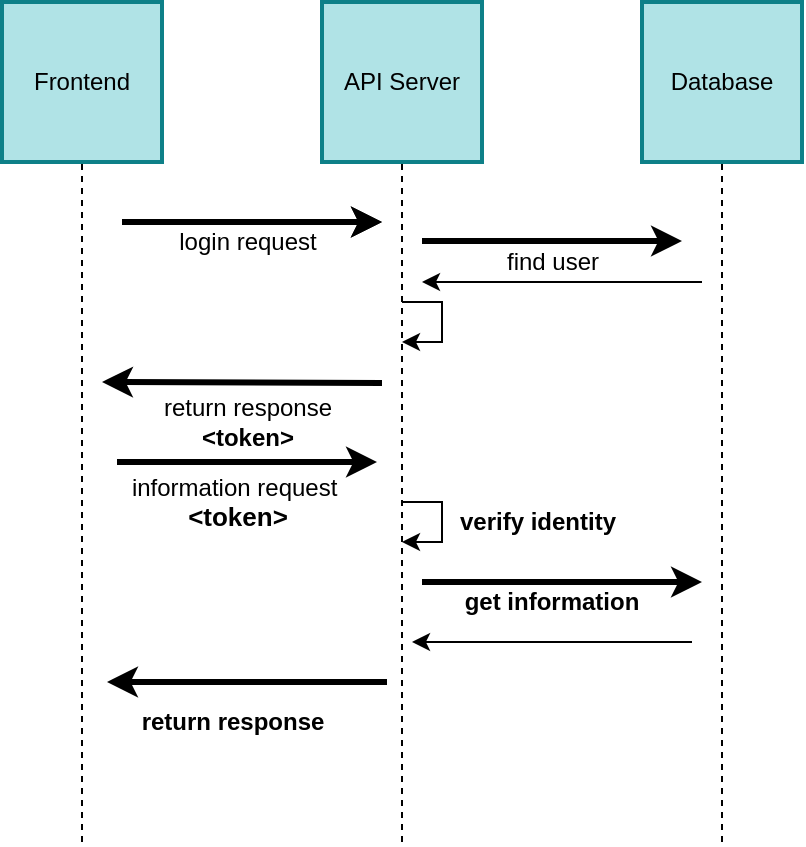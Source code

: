 <mxfile version="20.0.4" type="device"><diagram id="urbhT8yTSUt_1gHe-UaC" name="Page-1"><mxGraphModel dx="1038" dy="579" grid="1" gridSize="10" guides="1" tooltips="1" connect="1" arrows="1" fold="1" page="1" pageScale="1" pageWidth="1654" pageHeight="1169" math="0" shadow="0"><root><mxCell id="0"/><mxCell id="1" parent="0"/><mxCell id="6pAtU6z6XmrkB2Y72K_e-2" value="API Server" style="whiteSpace=wrap;html=1;aspect=fixed;strokeWidth=2;fillColor=#b0e3e6;strokeColor=#0e8088;" parent="1" vertex="1"><mxGeometry x="560" y="140" width="80" height="80" as="geometry"/></mxCell><mxCell id="6pAtU6z6XmrkB2Y72K_e-3" value="Frontend" style="whiteSpace=wrap;html=1;aspect=fixed;fillColor=#b0e3e6;strokeColor=#0e8088;strokeWidth=2;" parent="1" vertex="1"><mxGeometry x="400" y="140" width="80" height="80" as="geometry"/></mxCell><mxCell id="6pAtU6z6XmrkB2Y72K_e-4" value="Database" style="whiteSpace=wrap;html=1;aspect=fixed;fillColor=#b0e3e6;strokeColor=#0e8088;strokeWidth=2;" parent="1" vertex="1"><mxGeometry x="720" y="140" width="80" height="80" as="geometry"/></mxCell><mxCell id="6pAtU6z6XmrkB2Y72K_e-5" value="" style="endArrow=none;dashed=1;html=1;rounded=0;entryX=0.5;entryY=1;entryDx=0;entryDy=0;" parent="1" target="6pAtU6z6XmrkB2Y72K_e-3" edge="1"><mxGeometry width="50" height="50" relative="1" as="geometry"><mxPoint x="440" y="560" as="sourcePoint"/><mxPoint x="550" y="290" as="targetPoint"/></mxGeometry></mxCell><mxCell id="6pAtU6z6XmrkB2Y72K_e-6" value="" style="endArrow=none;dashed=1;html=1;rounded=0;entryX=0.5;entryY=1;entryDx=0;entryDy=0;" parent="1" target="6pAtU6z6XmrkB2Y72K_e-4" edge="1"><mxGeometry width="50" height="50" relative="1" as="geometry"><mxPoint x="760" y="560" as="sourcePoint"/><mxPoint x="450" y="230" as="targetPoint"/></mxGeometry></mxCell><mxCell id="6pAtU6z6XmrkB2Y72K_e-7" value="" style="endArrow=none;dashed=1;html=1;rounded=0;entryX=0.5;entryY=1;entryDx=0;entryDy=0;" parent="1" target="6pAtU6z6XmrkB2Y72K_e-2" edge="1"><mxGeometry width="50" height="50" relative="1" as="geometry"><mxPoint x="600" y="560" as="sourcePoint"/><mxPoint x="460" y="240" as="targetPoint"/></mxGeometry></mxCell><mxCell id="6pAtU6z6XmrkB2Y72K_e-11" value="" style="endArrow=classic;html=1;rounded=0;strokeWidth=3;" parent="1" edge="1"><mxGeometry width="50" height="50" relative="1" as="geometry"><mxPoint x="590" y="330.5" as="sourcePoint"/><mxPoint x="450" y="330" as="targetPoint"/><Array as="points"/></mxGeometry></mxCell><mxCell id="6pAtU6z6XmrkB2Y72K_e-12" value="" style="endArrow=classic;html=1;rounded=0;strokeWidth=3;" parent="1" edge="1"><mxGeometry width="50" height="50" relative="1" as="geometry"><mxPoint x="610" y="430" as="sourcePoint"/><mxPoint x="750" y="430" as="targetPoint"/><Array as="points"><mxPoint x="670" y="430"/></Array></mxGeometry></mxCell><mxCell id="6pAtU6z6XmrkB2Y72K_e-17" value="" style="endArrow=classic;html=1;rounded=0;strokeWidth=3;" parent="1" edge="1"><mxGeometry width="50" height="50" relative="1" as="geometry"><mxPoint x="460" y="250" as="sourcePoint"/><mxPoint x="590" y="250" as="targetPoint"/></mxGeometry></mxCell><mxCell id="6pAtU6z6XmrkB2Y72K_e-21" value="&lt;b&gt;return response&lt;/b&gt;" style="text;html=1;strokeColor=none;fillColor=none;align=center;verticalAlign=middle;whiteSpace=wrap;rounded=0;" parent="1" vertex="1"><mxGeometry x="452.5" y="490" width="125" height="20" as="geometry"/></mxCell><mxCell id="6pAtU6z6XmrkB2Y72K_e-51" value="return response&lt;br&gt;&lt;b&gt;&amp;lt;token&amp;gt;&lt;/b&gt;" style="text;html=1;strokeColor=none;fillColor=none;align=center;verticalAlign=middle;whiteSpace=wrap;rounded=0;" parent="1" vertex="1"><mxGeometry x="467.5" y="340" width="110" height="20" as="geometry"/></mxCell><mxCell id="6pAtU6z6XmrkB2Y72K_e-53" value="&lt;b&gt;verify identity&lt;/b&gt;" style="text;html=1;strokeColor=none;fillColor=none;align=center;verticalAlign=middle;whiteSpace=wrap;rounded=0;" parent="1" vertex="1"><mxGeometry x="617.5" y="390" width="100" height="20" as="geometry"/></mxCell><mxCell id="2Y_9NZjCTBM4OBxkGJHw-4" value="" style="endArrow=classic;html=1;rounded=0;strokeWidth=1;" parent="1" edge="1"><mxGeometry width="50" height="50" relative="1" as="geometry"><mxPoint x="745" y="460" as="sourcePoint"/><mxPoint x="605" y="460" as="targetPoint"/><Array as="points"><mxPoint x="675" y="460"/></Array></mxGeometry></mxCell><mxCell id="2Y_9NZjCTBM4OBxkGJHw-6" value="" style="endArrow=classic;html=1;rounded=0;strokeWidth=3;" parent="1" edge="1"><mxGeometry width="50" height="50" relative="1" as="geometry"><mxPoint x="592.5" y="480" as="sourcePoint"/><mxPoint x="452.5" y="480" as="targetPoint"/></mxGeometry></mxCell><mxCell id="2Y_9NZjCTBM4OBxkGJHw-7" value="" style="endArrow=classic;html=1;rounded=0;strokeWidth=3;" parent="1" edge="1"><mxGeometry width="50" height="50" relative="1" as="geometry"><mxPoint x="457.5" y="370" as="sourcePoint"/><mxPoint x="587.5" y="370" as="targetPoint"/></mxGeometry></mxCell><mxCell id="2Y_9NZjCTBM4OBxkGJHw-9" value="information request&lt;b&gt;&amp;nbsp;&lt;/b&gt;&lt;br&gt;&lt;b&gt;&lt;font style=&quot;font-size: 13px;&quot;&gt;&amp;lt;token&amp;gt;&lt;/font&gt;&lt;/b&gt;" style="text;html=1;strokeColor=none;fillColor=none;align=center;verticalAlign=middle;whiteSpace=wrap;rounded=0;" parent="1" vertex="1"><mxGeometry x="457.5" y="380" width="120" height="20" as="geometry"/></mxCell><mxCell id="2Y_9NZjCTBM4OBxkGJHw-11" value="" style="endArrow=classic;html=1;rounded=0;" parent="1" edge="1"><mxGeometry width="50" height="50" relative="1" as="geometry"><mxPoint x="600" y="390" as="sourcePoint"/><mxPoint x="600" y="410" as="targetPoint"/><Array as="points"><mxPoint x="620" y="390"/><mxPoint x="620" y="410"/></Array></mxGeometry></mxCell><mxCell id="2Y_9NZjCTBM4OBxkGJHw-12" value="&lt;b&gt;get information&lt;/b&gt;" style="text;html=1;strokeColor=none;fillColor=none;align=center;verticalAlign=middle;whiteSpace=wrap;rounded=0;" parent="1" vertex="1"><mxGeometry x="620" y="430" width="110" height="20" as="geometry"/></mxCell><mxCell id="2Y_9NZjCTBM4OBxkGJHw-13" style="edgeStyle=orthogonalEdgeStyle;rounded=0;orthogonalLoop=1;jettySize=auto;html=1;exitX=0.5;exitY=1;exitDx=0;exitDy=0;fontSize=13;strokeWidth=1;" parent="1" source="6pAtU6z6XmrkB2Y72K_e-53" target="6pAtU6z6XmrkB2Y72K_e-53" edge="1"><mxGeometry relative="1" as="geometry"/></mxCell><mxCell id="2Y_9NZjCTBM4OBxkGJHw-18" value="login request" style="text;html=1;strokeColor=none;fillColor=none;align=center;verticalAlign=middle;whiteSpace=wrap;rounded=0;" parent="1" vertex="1"><mxGeometry x="467.5" y="250" width="110" height="20" as="geometry"/></mxCell><mxCell id="AR9gePX2cGG-DO36vgkL-2" value="" style="endArrow=classic;html=1;rounded=0;strokeWidth=3;" edge="1" parent="1"><mxGeometry width="50" height="50" relative="1" as="geometry"><mxPoint x="460" y="250" as="sourcePoint"/><mxPoint x="590" y="250" as="targetPoint"/></mxGeometry></mxCell><mxCell id="AR9gePX2cGG-DO36vgkL-3" value="" style="endArrow=classic;html=1;rounded=0;strokeWidth=3;" edge="1" parent="1"><mxGeometry width="50" height="50" relative="1" as="geometry"><mxPoint x="610" y="259.5" as="sourcePoint"/><mxPoint x="740" y="259.5" as="targetPoint"/></mxGeometry></mxCell><mxCell id="AR9gePX2cGG-DO36vgkL-4" value="" style="endArrow=classic;html=1;rounded=0;strokeWidth=1;" edge="1" parent="1"><mxGeometry width="50" height="50" relative="1" as="geometry"><mxPoint x="750" y="280" as="sourcePoint"/><mxPoint x="610" y="280" as="targetPoint"/><Array as="points"><mxPoint x="680" y="280"/></Array></mxGeometry></mxCell><mxCell id="AR9gePX2cGG-DO36vgkL-5" value="find user" style="text;html=1;strokeColor=none;fillColor=none;align=center;verticalAlign=middle;whiteSpace=wrap;rounded=0;" vertex="1" parent="1"><mxGeometry x="632.5" y="260" width="85" height="20" as="geometry"/></mxCell><mxCell id="AR9gePX2cGG-DO36vgkL-6" value="" style="endArrow=classic;html=1;rounded=0;" edge="1" parent="1"><mxGeometry width="50" height="50" relative="1" as="geometry"><mxPoint x="600" y="290" as="sourcePoint"/><mxPoint x="600" y="310" as="targetPoint"/><Array as="points"><mxPoint x="620" y="290"/><mxPoint x="620" y="310"/></Array></mxGeometry></mxCell></root></mxGraphModel></diagram></mxfile>